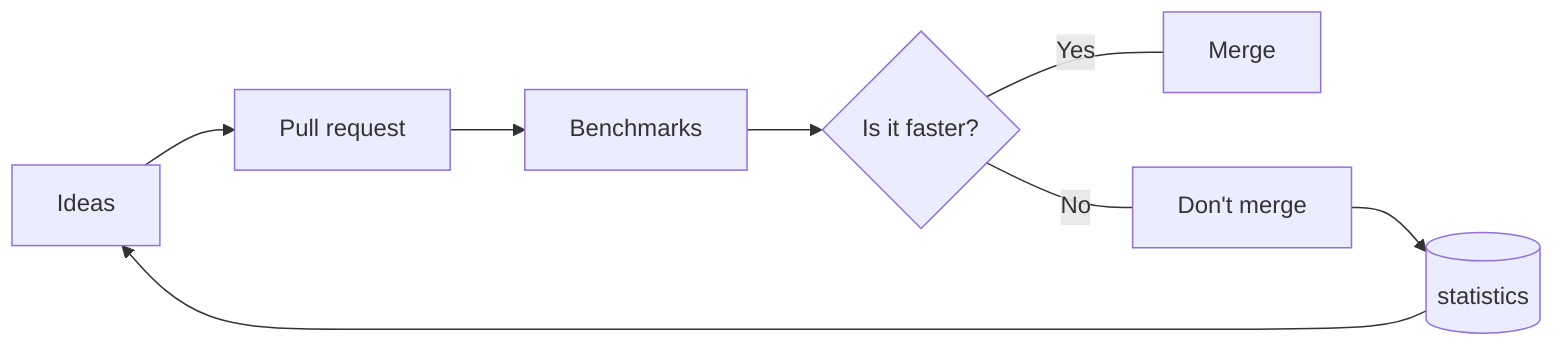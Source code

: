 flowchart LR
    Ideas --> PR[Pull request]
    PR[Pull request] --> Benchmarks
    Benchmarks --> faster{Is it faster?}
    faster-- Yes --- Merge
    faster-- No --- dont[Don't merge]
    dont --> data[(statistics)]
    data --> Ideas